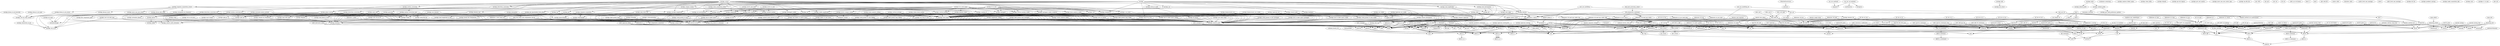 /* Created by mdot for Matlab */
digraph m2html {
  mredge_break_into_frequencies -> mredge_filename;
  mredge_break_into_frequencies -> load_untouch_nii_eb;
  mredge_clean_acquisition_folder -> mredge_set_environment;
  mredge_combine_ft -> mredge_analysis_path;
  mredge_create_analysis_folder -> mredge_analysis_path;
  mredge_dicom_to_nifti -> mredge_fd_import;
  mredge_fd_import -> mredge_analysis_path;
  mredge_fd_import -> load_untouch_nii_eb;
  mredge_get_placeholder_from_phase -> mredge_split_4d;
  mredge_get_placeholder_from_phase -> load_untouch_nii_eb;
  mredge_load_FT_as_5d -> mredge_analysis_path;
  mredge_load_FT_as_5d -> load_untouch_nii_eb;
  mredge_load_amplitudes -> mredge_analysis_path;
  mredge_load_amplitudes -> mredge_dir;
  mredge_load_elastograms -> mredge_analysis_path;
  mredge_load_elastograms -> mredge_dir;
  mredge_load_magnitude_as_6d -> mredge_filename;
  mredge_load_magnitude_as_6d -> load_untouch_nii_eb;
  mredge_load_phase_as_6d -> mredge_filename;
  mredge_load_phase_as_6d -> load_untouch_nii_eb;
  mredge_organize_acquisition -> mredge_break_into_frequencies;
  mredge_organize_acquisition -> mredge_create_analysis_folder;
  mredge_organize_acquisition -> mredge_rename_by_frequency;
  mredge_organize_acquisition -> mredge_mag2double;
  mredge_organize_acquisition -> mredge_phase2double;
  mredge_organize_acquisition_octave -> mredge_analysis_path;
  mredge_organize_acquisition_octave -> mredge_move_non_mre_series;
  mredge_organize_acquisition_octave -> mredge_rename_by_frequency;
  mredge_organize_acquisition_octave -> mredge_reorganize_by_frequency;
  mredge_organize_acquisition_octave -> mredge_average_magnitude;
  mredge_organize_acquisition_octave -> mredge_dicom_data_table;
  mredge_organize_acquisition_octave -> mredge_dicom_to_nii;
  mredge_organize_acquisition_octave -> mredge_dicom_to_nii_octave;
  mredge_rename_by_frequency -> mredge_filename;
  mredge_rename_by_frequency -> load_untouch_nii_eb;
  mredge_reorganize_by_frequency -> mredge_filename;
  mredge_rezip -> mredge_filename;
  mredge_save_4d_with_spm -> mredge_filename;
  mredge_save_4d_with_spm -> mredge_3d_to_4d;
  mredge_save_5d_as_FT -> mredge_filename;
  mredge_save_5d_as_FT -> load_untouch_nii_eb;
  mredge_sort_by_time_series -> mredge_timeseries_to_4d;
  mredge_sort_time_steps -> mredge_analysis_path;
  mredge_sort_time_steps -> load_untouch_nii_eb;
  mredge_sort_time_steps -> resh;
  mredge_split_4d -> mredge_remove_nifti_extension;
  mredge_split_4d -> load_untouch_nii_eb;
  mredge_split_ft -> mredge_analysis_path;
  mredge_split_ft -> mredge_mkdir;
  mredge_timeseries_to_4d -> mredge_3d_to_4d;
  align_phase -> resh;
  butter_2d -> resh;
  dct_unwrap -> dctn_octave;
  dct_unwrap -> idctn_octave;
  dct_unwrap -> resh;
  dctn -> resh;
  dctn_octave -> dct_octave;
  dctn_octave -> resh;
  dejitter_phase_2 -> iscomplex;
  dejitter_phase_mask -> iscomplex;
  idctn -> resh;
  idctn_octave -> idct_octave;
  idctn_octave -> resh;
  ifMatlabElseOctave -> isOctave;
  loop_over_freqs_and_components_4d_nii -> mredge_analysis_path;
  loop_over_freqs_and_components_4d_nii -> mredge_filename;
  loop_over_freqs_and_components_4d_nii -> get_components_numerical;
  loop_over_freqs_and_components_4d_nii -> load_untouch_nii_eb;
  mad_est_3d -> cell2cat;
  mad_est_3d -> daubf;
  mad_est_3d -> simplecrop;
  mad_est_3d -> udwt3D;
  mad_est_3d -> daubf;
  mad_est_3d -> udwt3D;
  donoho_method_snr -> mad_eb;
  donoho_method_snr -> dwt2D;
  donoho_method_snr -> farras;
  donoho_method_snr_multichannel -> donoho_method_snr;
  mre_snr -> donoho_method_snr;
  mre_snr -> donoho_method_snr_multichannel;
  mre_snr -> oss_image;
  mre_snr_2d -> donoho_method_snr;
  mre_snr_2d -> donoho_method_snr_multichannel;
  mre_snr_2d -> oss_image_2d;
  mre_snr_multifreq -> mre_snr;
  mre_snr_multifreq -> resh;
  mre_snr_multifreq_2d -> mre_snr_2d;
  mre_snr_multifreq_2d -> resh;
  oss_snr_cal_method1 -> nampCal;
  oss_snr_cal_method1 -> ossNoiseCal;
  oss_snr_cal_method1 -> ossSigCal;
  oss_snr_method2 -> nampCal;
  udwt3D -> afb3D_u;
  udwt3D -> afb3D_u;
  DT_2D -> FSfarras;
  DT_2D -> cplxdual2D;
  DT_2D -> dualfilt1;
  DT_2D -> icplxdual2D;
  DT_2D_DESTRIPE -> FSfarras;
  DT_2D_DESTRIPE -> cplxdual2D;
  DT_2D_DESTRIPE -> dualfilt1;
  DT_2D_DESTRIPE -> icplxdual2D;
  DT_2D_snr -> FSfarras;
  DT_2D_snr -> cplxdual2D;
  DT_2D_snr -> dualfilt1;
  DT_2D_snr -> icplxdual2D;
  DT_2D_spin -> DT_2D;
  DT_2D_u -> FSfarras;
  DT_2D_u -> dualfilt1;
  DT_2D_u -> ogs2;
  DT_2D_u -> cplxdual2D_u;
  DT_2D_u -> icplxdual2D_u;
  DT_3D_v0_51 -> DT_OGS;
  DT_3D_v0_51 -> dtdenoise_z_nocrop;
  DT_3D_v0_51b -> mad_est_3d;
  DT_3D_v0_51b -> DT_OGS;
  DT_3D_v0_51b -> dtdenoise_z_nocrop;
  DT_3D_v0_51d -> DT_OGS;
  DT_3D_v0_51d -> dtdenoise_z_nocrop;
  DT_3D_v0_51f -> DT_SOFT;
  DT_3D_v0_51f -> dtdenoise_z_nocrop;
  DT_3D_v0_51g -> mad_est_3d;
  DT_3D_v0_51g -> DT_OGS;
  DT_3D_v0_52 -> DT_OGS;
  DT_3D_v0_52 -> dtdenoise_z_nocrop;
  DT_3D_v5_0 -> DT_OGS;
  DT_3D_v5_0 -> dtdenoise_z_nocrop;
  DT_HARD -> FSfarras;
  DT_HARD -> cplxdual3D;
  DT_HARD -> dualfilt1;
  DT_HARD -> icplxdual3D;
  DT_NNG -> FSfarras;
  DT_NNG -> cplxdual3D;
  DT_NNG -> dualfilt1;
  DT_NNG -> icplxdual3D;
  DT_OGS -> FSfarras;
  DT_OGS -> cplxdual3D;
  DT_OGS -> dualfilt1;
  DT_OGS -> icplxdual3D;
  DT_OGS -> ogs3;
  DT_OGS_2D -> FSfarras;
  DT_OGS_2D -> cplxdual2D;
  DT_OGS_2D -> dualfilt1;
  DT_OGS_2D -> icplxdual2D;
  DT_OGS_u -> FSfarras;
  DT_OGS_u -> dualfilt1;
  DT_OGS_u -> ogs3;
  DT_OGS_u -> cplxdual3D_u;
  DT_OGS_u -> icplxdual3D_u;
  DT_OGS_u_diff -> FSfarras;
  DT_OGS_u_diff -> dualfilt1;
  DT_OGS_u_diff -> ogs3;
  DT_OGS_u_diff -> cplxdual3D_u;
  DT_OGS_u_diff -> icplxdual3D_u;
  DT_OGS_u_log -> FSfarras;
  DT_OGS_u_log -> dualfilt1;
  DT_OGS_u_log -> ogs3;
  DT_OGS_u_log -> cplxdual3D_u;
  DT_OGS_u_log -> icplxdual3D_u;
  DT_SOFT -> FSfarras;
  DT_SOFT -> cplxdual3D;
  DT_SOFT -> dualfilt1;
  DT_SOFT -> icplxdual3D;
  DT_SOFT_2D -> FSfarras;
  DT_SOFT_2D -> cplxdual2D;
  DT_SOFT_2D -> dualfilt1;
  DT_SOFT_2D -> icplxdual2D;
  DT_SOFT_2D_ampguided -> FSfarras;
  DT_SOFT_2D_ampguided -> cplxdual2D;
  DT_SOFT_2D_ampguided -> dualfilt1;
  DT_SOFT_2D_ampguided -> icplxdual2D;
  DT_SOFT_2D_killring -> FSfarras;
  DT_SOFT_2D_killring -> cplxdual2D;
  DT_SOFT_2D_killring -> dualfilt1;
  DT_SOFT_2D_killring -> icplxdual2D;
  DT_diff -> FSfarras;
  DT_diff -> cplxdual2D;
  DT_diff -> dualfilt1;
  DT_diff -> icplxdual2D;
  cdtw_2d_stationary -> afb2D_stationary;
  cdtw_2d_stationary -> pm;
  cdtw_consensus_coefficients -> FSfarras;
  cdtw_consensus_coefficients -> cplxdual3D;
  cdtw_consensus_coefficients -> dualfilt1;
  cdtw_consensus_coefficients -> icplxdual3D;
  cdtw_curl_2 -> cdwt_diff_3D;
  cdtw_curl_spin -> cdwt_diff_3D;
  cdtw_spectra -> FSfarras;
  cdtw_spectra -> cplxdual2D;
  cdtw_spectra -> dualfilt1;
  cdtw_spectra_stationary -> cdtw_2d_stationary;
  cdtw_spectra_stationary -> FSfarras;
  cdtw_spectra_stationary -> dualfilt1;
  cdtw_spectra_stationary_real -> cdtw_2d_stationary;
  cdtw_spectra_stationary_real -> FSfarras;
  cdtw_spectra_stationary_real -> dualfilt1;
  cdwt_curl -> cdwt_diff_3D;
  cdwt_diff -> FSfarras;
  cdwt_diff -> cplxdual2D;
  cdwt_diff -> dualfilt1;
  cdwt_diff -> icplxdual2D;
  cdwt_diff_2D -> simplecrop;
  cdwt_diff_2D -> FSfarras;
  cdwt_diff_2D -> cplxdual2D;
  cdwt_diff_2D -> dualfilt1;
  cdwt_diff_2D -> icplxdual2D;
  cdwt_diff_2D_stationary -> simplecrop;
  cdwt_diff_2D_stationary -> FSfarras;
  cdwt_diff_2D_stationary -> dualfilt1;
  cdwt_diff_2D_stationary -> icplxdual2D;
  cdwt_diff_3D -> simplecrop;
  cdwt_diff_3D -> subband_thresh_cdtw_3D;
  cdwt_diff_3D -> FSfarras;
  cdwt_diff_3D -> cplxdual3D;
  cdwt_diff_3D -> dualfilt1;
  cdwt_diff_3D -> icplxdual3D;
  cdwt_diff_ogs_2D -> simplecrop;
  cdwt_diff_ogs_2D -> subband_OGS_2D;
  cdwt_diff_ogs_2D -> FSfarras;
  cdwt_diff_ogs_2D -> cplxdual2D;
  cdwt_diff_ogs_2D -> dualfilt1;
  cdwt_diff_ogs_2D -> icplxdual2D;
  cdwt_laplacian -> simplecrop;
  cdwt_laplacian -> FSfarras;
  cdwt_laplacian -> cplxdual3D;
  cdwt_laplacian -> dualfilt1;
  cdwt_laplacian -> icplxdual3D;
  denoise_and_separate -> denoise_separate_volume;
  denoise_separate_volume -> ogs3;
  denoise_separate_volume -> icplxdual3D_u;
  denoise_single_brain -> DT_OGS;
  dt_den_1d -> FSfarras;
  dt_den_1d -> dualfilt1;
  dt_den_1d -> dualtree;
  dt_den_1d -> idualtree;
  dt_den_1d_stacktest -> FSfarras;
  dt_den_1d_stacktest -> dualfilt1;
  dt_den_1d_stacktest -> dualtree;
  dt_den_1d_stacktest -> idualtree;
  dt_direc_decomp -> pm;
  dt_direc_decomp -> sfb2D;
  dt_time_test -> FSfarras;
  dt_time_test -> dualfilt1;
  dt_time_test -> dualtree;
  dt_time_test -> idualtree;
  dtdenoise_3d_mad -> mad_est_3d;
  dtdenoise_3d_mad -> DT_OGS;
  dtdenoise_3d_mad -> dtdenoise_z_auto_noise_est_nocrop;
  dtdenoise_3d_mad_ogs_undec -> simplecrop;
  dtdenoise_3d_mad_ogs_undec -> DT_OGS_u;
  dtdenoise_3d_mad_ogs_undec -> DT_OGS_u;
  dtdenoise_3d_mad_ogs_undec_diff -> mad_est_3d;
  dtdenoise_3d_mad_ogs_undec_diff -> simplecrop;
  dtdenoise_3d_mad_ogs_undec_diff -> DT_OGS_u;
  dtdenoise_3d_mad_ogs_undec_diff -> DT_OGS_u;
  dtdenoise_3d_mad_ogs_undec_log -> simplecrop;
  dtdenoise_3d_mad_ogs_undec_log -> DT_OGS_u_log;
  dtdenoise_3d_pca -> simplecrop;
  dtdenoise_3d_pca -> DT_OGS;
  dtdenoise_3d_pca -> FSfarras;
  dtdenoise_3d_pca -> dualfilt1;
  dtdenoise_xy -> DT_2D;
  dtdenoise_xy_elasto -> DT_2D;
  dtdenoise_xy_lam -> DT_2D;
  dtdenoise_xy_mag -> DT_2D;
  dtdenoise_xy_pca -> DT_2D;
  dtdenoise_xy_pca_mad -> mad_est_3d;
  dtdenoise_xy_pca_mad -> DT_2D;
  dtdenoise_xy_pca_mad_amp -> mad_est_3d;
  dtdenoise_xy_pca_mad_amp -> DT_SOFT_2D_ampguided;
  dtdenoise_xy_pca_mad_u -> mad_est_3d;
  dtdenoise_xy_pca_mad_u -> DT_2D_u;
  dtdenoise_z -> daubf;
  dtdenoise_z -> daubf;
  dtdenoise_z -> iudwt;
  dtdenoise_z -> udwt;
  dtdenoise_z_auto_noise_est -> dtdenoise_z;
  dtdenoise_z_auto_noise_est_nocrop -> FSfarras;
  dtdenoise_z_auto_noise_est_nocrop -> dualfilt1;
  dtdenoise_z_auto_noise_est_nocrop -> dualtree;
  dtdenoise_z_auto_noise_est_nocrop -> idualtree;
  dtdenoise_z_mad_u -> dtdenoise_z_u;
  dtdenoise_z_mad_u -> dtdenoise_z_u;
  dtdenoise_z_nocrop -> FSfarras;
  dtdenoise_z_nocrop -> dualfilt1;
  dtdenoise_z_nocrop -> dualtree;
  dtdenoise_z_nocrop -> idualtree;
  dtdenoise_z_polar -> dtdenoise_z;
  dtdenoise_z_u -> daubf;
  dtdenoise_z_u -> daubf;
  dtdenoise_z_u -> iudwt;
  dtdenoise_z_u -> udwt;
  dualtree_1d_ogs -> afb;
  icdtw_2d_stationary -> pm;
  icdtw_2d_stationary -> sfb2D_stationary;
  reverse_hard_thresh -> cell2cat;
  reverse_hard_thresh -> daubf;
  reverse_hard_thresh -> simplecrop;
  reverse_hard_thresh -> udwt3D;
  reverse_hard_thresh -> daubf;
  reverse_hard_thresh -> iudwt3D;
  reverse_hard_thresh -> udwt3D;
  subband_OGS_2D -> ogs2;
  subband_thresh_2D -> ogs2;
  subband_thresh_cdtw_3D -> ogs3;
  zden_3D_DWT -> cell2cat;
  zden_3D_DWT -> daubf;
  zden_3D_DWT -> simplecrop;
  zden_3D_DWT -> udwt3D;
  zden_3D_DWT -> daubf;
  zden_3D_DWT -> iudwt3D;
  zden_3D_DWT -> udwt3D;
  afb -> cshift;
  afb2D -> afb2D_A;
  afb2D_A -> cshift2D;
  afb2D_stationary -> afb2D_A_stationary;
  afb2D_u -> afb2D_A_u;
  afb2D_u -> afb2D_A_u;
  afb3D -> cshift3D;
  afb_2tap -> cshift;
  afb_stationary -> cshift;
  cden2 -> denC2D;
  collect_dt_filters -> FSfarras;
  collect_dt_filters -> cplxdual2D;
  collect_dt_filters -> dualfilt1;
  collect_dt_filters -> icplxdual2D;
  cplxdual2D -> afb2D;
  cplxdual2D -> pm;
  cplxdual2DOpenAll -> afb2D;
  cplxdual2DOpenAll -> pm;
  cplxdual2D_plots -> FSfarras;
  cplxdual2D_plots -> cplxdual2D;
  cplxdual2D_plots -> cplxdual2D_plots;
  cplxdual2D_plots -> dualfilt1;
  cplxdual2D_plots -> icplxdual2D;
  cplxdual2Ddummy -> afb2D;
  cplxdual2Dinterp -> FSfarras;
  cplxdual2Dinterp -> afb2D;
  cplxdual2Dinterp -> dualfilt1;
  cplxdual3D -> afb3D;
  cplxdual3D -> pm4;
  cplxdual3D_interp -> FSfarras;
  cplxdual3D_interp -> afb3D;
  cplxdual3D_interp -> dualfilt1;
  cplxdual3D_interp -> pm4;
  cplxdual3D_plots -> FSfarras;
  cplxdual3D_plots -> cplxdual3D;
  cplxdual3D_plots -> dualfilt1;
  cplxdual3D_plots -> icplxdual3D;
  den2 -> denS2D;
  den3 -> cden2;
  den3 -> den2;
  den3 -> denC2D;
  den3 -> denS2D;
  den3 -> rden2;
  denC2D -> FSfarras;
  denC2D -> cplxdual2D;
  denC2D -> dualfilt1;
  denC2D -> icplxdual2D;
  denC2D -> soft;
  denC2D -> soft;
  denR2D -> FSfarras;
  denR2D -> dualfilt1;
  denR2D -> dualtree2D;
  denR2D -> idualtree2D;
  denR2D -> soft;
  denR2D -> soft;
  denS2D -> dwt2D;
  denS2D -> farras;
  denS2D -> idwt2D;
  denS2D -> soft;
  denS2D -> soft;
  denoising_dtdwt -> AntonB;
  denoising_dtdwt -> bishrink;
  denoising_dtdwt -> cplxdual2D;
  denoising_dtdwt -> dualfilt1;
  denoising_dtdwt -> expand;
  denoising_dtdwt -> icplxdual2D;
  denoising_dtdwt -> symextend;
  denoising_dtdwt -> unnormcoef;
  denoising_dwt -> bishrink;
  denoising_dwt -> dwt2D;
  denoising_dwt -> expand;
  denoising_dwt -> farras;
  denoising_dwt -> idwt2D;
  denoising_dwt -> symextend;
  dualtree -> afb;
  dualtree2D -> afb2D;
  dualtree2D_plots -> FSfarras;
  dualtree2D_plots -> dualfilt1;
  dualtree2D_plots -> dualtree2D;
  dualtree2D_plots -> idualtree2D;
  dualtree3D -> afb3D;
  dualtree3D -> pm4;
  dualtree3D_plots -> FSfarras;
  dualtree3D_plots -> dualfilt1;
  dualtree3D_plots -> dualtree3D;
  dualtree3D_plots -> dualtree3D_plots;
  dualtree3D_plots -> idualtree3D;
  dualtree_eg1 -> FSfarras;
  dualtree_eg1 -> dualfilt1;
  dualtree_eg1 -> dualtree;
  dualtree_eg1 -> idualtree;
  dualtree_eg1_makeFigure -> dualtree_eg1;
  dwt -> afb;
  dwt2D -> afb2D;
  dwt2D_plots -> dwt2D;
  dwt2D_plots -> farras;
  dwt2D_plots -> idwt2D;
  dwt3D -> afb3D;
  dwt3D_plots -> dwt3D;
  dwt3D_plots -> dwt3D_plots;
  dwt3D_plots -> farras;
  dwt3D_plots -> idwt3D;
  dwt_2tap -> afb_2tap;
  icplxdual2D -> pm;
  icplxdual2D -> sfb2D;
  icplxdual2D_diff -> pm;
  icplxdual2D_diff -> sfb2D_diff;
  icplxdual3D -> pm4inv;
  icplxdual3D -> sfb3D;
  idualtree -> sfb;
  idualtree2D -> sfb2D;
  idualtree3D -> pm4inv;
  idualtree3D -> sfb3D;
  idwt -> sfb;
  idwt2D -> sfb2D;
  idwt3D -> sfb3D;
  main_dtdwt -> denoising_dtdwt;
  main_dwt -> denoising_dwt;
  normaliz_coefcalc_dual_tree -> AntonB;
  normaliz_coefcalc_dual_tree -> cplxdual2D;
  normaliz_coefcalc_dual_tree -> dualfilt1;
  normaliz_coefcalc_dual_tree -> icplxdual2D;
  plotwav1D -> dwt;
  plotwav1D -> farras;
  plotwav1D -> idwt;
  rden2 -> denR2D;
  sfb -> cshift;
  sfb2D -> sfb2D_A;
  sfb2D_A -> cshift2D;
  sfb2D_diff -> sfb2D_A;
  sfb2D_stationary -> sfb2D_A_stationary;
  sfb3D -> cshift3D;
  wavelet_dering -> dwt2D;
  wavelet_dering -> farras;
  wavelet_dering -> idwt2D;
  wavelet_dering_cdwt -> FSfarras;
  wavelet_dering_cdwt -> cplxdual2D;
  wavelet_dering_cdwt -> dualfilt1;
  wavelet_dering_cdwt -> icplxdual2D;
  wavelet_dering_real -> dwt2D;
  wavelet_dering_real -> idwt2D;
  Example1 -> soft;
  Example1 -> get_snr;
  Example1 -> ogs1;
  Example1 -> soft;
  Example2 -> soft;
  Example2 -> displaySTFT;
  Example2 -> find_lam;
  Example2 -> get_snr;
  Example2 -> istft;
  Example2 -> ogs2;
  Example2 -> soft;
  Example2 -> stft;
  Example3 -> ogs3;
  GenLamTable -> ogs2;
  den3D_OGS_demo -> soft;
  den3D_OGS_demo -> denC3D_EB_OGS;
  den3D_OGS_demo -> ogs3;
  den3D_OGS_demo -> soft;
  denC3D_EB_OGS -> FSfarras;
  denC3D_EB_OGS -> cplxdual3D;
  denC3D_EB_OGS -> dualfilt1;
  denC3D_EB_OGS -> icplxdual3D;
  denC3D_EB_OGS -> ogs3;
  denC3D_EB_OGS_java -> FSfarras;
  denC3D_EB_OGS_java -> cplxdual3D;
  denC3D_EB_OGS_java -> dualfilt1;
  denC3D_EB_OGS_java -> icplxdual3D;
  denC3D_EB_OGS_java -> ogs3_java;
  denC3D_EB_nng -> FSfarras;
  denC3D_EB_nng -> cplxdual3D;
  denC3D_EB_nng -> dualfilt1;
  denC3D_EB_nng -> icplxdual3D;
  denC3D_EB_nng -> nng;
  denC3D_EB_soft -> FSfarras;
  denC3D_EB_soft -> cplxdual3D;
  denC3D_EB_soft -> dualfilt1;
  denC3D_EB_soft -> icplxdual3D;
  denC3D_EB_soft -> soft;
  denC3D_EB_soft -> soft;
  DT_ASG_u -> FSfarras;
  DT_ASG_u -> dualfilt1;
  DT_ASG_u -> nng;
  DT_ASG_u -> cplxdual3D_u;
  DT_ASG_u -> icplxdual3D_u;
  DT_OGS_u -> FSfarras;
  DT_OGS_u -> dualfilt1;
  DT_OGS_u -> ogs3;
  DT_OGS_u -> cplxdual3D_u;
  DT_OGS_u -> icplxdual3D_u;
  afb2D_u -> afb2D_A_u;
  afb2D_u -> afb2D_A_u;
  cplxdual2D_u -> afb2D_u;
  cplxdual2D_u -> pm;
  cplxdual2D_u -> afb2D_u;
  cplxdual3D_u -> afb3D_u;
  cplxdual3D_u -> pm4;
  cplxdual3D_u -> afb3D_u;
  dtdenoise_2d_undec -> butter_2d;
  dtdenoise_2d_undec -> FSfarras;
  dtdenoise_2d_undec -> dualfilt1;
  dtdenoise_2d_undec -> soft;
  dtdenoise_2d_undec -> soft;
  dtdenoise_2d_undec -> cplxdual2D_u;
  dtdenoise_2d_undec -> icplxdual2D_u;
  dtdenoise_2d_undec_guides -> butter_2d;
  dtdenoise_2d_undec_guides -> bayesshrink_eb;
  dtdenoise_2d_undec_guides -> FSfarras;
  dtdenoise_2d_undec_guides -> dualfilt1;
  dtdenoise_2d_undec_guides -> nng;
  dtdenoise_2d_undec_guides -> cplxdual2D_u;
  dtdenoise_2d_undec_guides -> icplxdual2D_u;
  dtdenoise_3d_asg -> simplecrop;
  dtdenoise_3d_asg -> DT_ASG_u;
  dtdenoise_3d_mad_ogs_undec -> mad_est_3d;
  dtdenoise_3d_mad_ogs_undec -> simplecrop;
  dtdenoise_3d_mad_ogs_undec -> DT_OGS_u;
  dtdenoise_3d_mad_ogs_undec -> DT_OGS_u;
  dtdenoise_3d_mad_ogs_undec_diff -> mad_est_3d;
  dtdenoise_3d_mad_ogs_undec_diff -> simplecrop;
  dtdenoise_3d_mad_ogs_undec_diff -> DT_OGS_u;
  dtdenoise_3d_mad_ogs_undec_diff -> DT_OGS_u;
  dtdenoise_z_mad_u -> dtdenoise_z_u;
  dtdenoise_z_mad_u -> dtdenoise_z_u;
  dtdenoise_z_u -> daubf;
  dtdenoise_z_u -> daubf;
  dtdenoise_z_u -> iudwt;
  dtdenoise_z_u -> udwt;
  dwt3D_u -> afb3D_u;
  dwt3D_u -> afb3D_u;
  full_wave_inversion_cohort -> sfwi_preprocess_stationary;
  icplxdual2D_u -> pm;
  icplxdual2D_u -> sfb2D_u;
  icplxdual3D_u -> pm4inv;
  icplxdual3D_u -> sfb3D_u;
  idwt3D_u -> sfb3D_u;
  iudwt2D -> sfb2D_u;
  iudwt3D -> sfb3D_u;
  sfb2D_u -> sfb2D_A_u;
  sfwi_preprocess_stationary -> dct_unwrap;
  sfwi_preprocess_stationary -> dtdenoise_3d_mad_ogs_undec;
  sfwi_preprocess_stationary -> dtdenoise_xy_pca_mad_u;
  sfwi_preprocess_stationary -> dtdenoise_z_mad_u;
  sfwi_preprocess_stationary -> dtdenoise_3d_mad_ogs_undec;
  sfwi_preprocess_stationary -> dtdenoise_z_mad_u;
  testing -> daubf;
  testing -> udwt3D;
  testing -> FSfarras;
  testing -> dualfilt1;
  testing -> cplxdual2D_u;
  testing -> cplxdual3D_u;
  testing -> daubf;
  testing -> icplxdual2D_u;
  testing -> icplxdual3D_u;
  testing -> iudwt2D;
  testing -> iudwt3D;
  testing -> udwt2D;
  testing -> udwt3D;
  udwt2D -> afb2D_u;
  udwt2D -> afb2D_u;
  udwt3D -> afb3D_u;
  udwt3D -> afb3D_u;
  udwt_derivative_demo -> daubf;
  udwt_derivative_demo -> daubf;
  udwt_derivative_demo -> iudwt2D;
  udwt_derivative_demo -> udwt2D;
  udwt_example -> daubf;
  udwt_example -> daubf;
  udwt_example -> iudwt;
  udwt_example -> udwt;
  udwt_example_2 -> daubf;
  udwt_example_2 -> daubf;
  udwt_example_2 -> iudwt;
  udwt_example_2 -> udwt;
  udwt_laplacian_demo -> daubf;
  udwt_laplacian_demo -> daubf;
  udwt_laplacian_demo -> iudwt2D;
  udwt_laplacian_demo -> udwt2D;
  wavelet_gradients_stationary -> simplecrop;
  wavelet_gradients_stationary -> farras;
  wavelet_gradients_stationary -> dwt3D_u;
  wavelet_gradients_stationary -> idwt3D_u;
  zden_3D_DWT -> butter_2d;
  zden_3D_DWT -> cell2cat;
  zden_3D_DWT -> daubf;
  zden_3D_DWT -> resh;
  zden_3D_DWT -> simplecrop;
  zden_3D_DWT -> udwt3D;
  zden_3D_DWT -> daubf;
  zden_3D_DWT -> iudwt3D;
  zden_3D_DWT -> udwt3D;
  mredge -> mredge_analysis_path;
  mredge -> mredge_clean_acquisition_folder;
  mredge -> mredge_dicom_to_nifti;
  mredge -> mredge_load_FT_as_5d;
  mredge -> mredge_load_amplitudes;
  mredge -> mredge_load_elastograms;
  mredge -> mredge_organize_acquisition;
  mredge -> mredge_average_magnitude;
  mredge -> mredge_bandpass;
  mredge -> mredge_compat_cisnmo;
  mredge -> mredge_denoise;
  mredge -> mredge_denoise_raw;
  mredge -> mredge_distortion_correction;
  mredge -> mredge_invert_and_stats;
  mredge -> mredge_motion_correction;
  mredge -> mredge_phase_unwrap;
  mredge -> mredge_remove_divergence;
  mredge -> mredge_remove_ipds;
  mredge -> mredge_set_environment;
  mredge -> mredge_slice_align;
  mredge -> mredge_temporal_ft;
  mredge -> mredge_load_amplitudes;
  mredge -> mredge_snr;
  mredge_3d_to_4d_moco -> mredge_filename;
  mredge_aniso_diff -> mredge_split_4d;
  mredge_aniso_diff -> load_untouch_nii_eb;
  mredge_aniso_diff -> mredge_pm2ri;
  mredge_aniso_diff -> mredge_ri2pm;
  mredge_average_magnitude -> mredge_analysis_path;
  mredge_average_magnitude -> load_untouch_nii_eb;
  mredge_bandpass -> mredge_analysis_path;
  mredge_bandpass -> butter_2d;
  mredge_bandpass -> load_untouch_nii_eb;
  mredge_bandpass -> mredge_load_mask;
  mredge_compat_cisnmo -> evalmmre_cisnmo;
  mredge_compat_cisnmo -> mredge_get_placeholder_from_phase;
  mredge_compat_cisnmo -> mredge_load_phase_as_6d;
  mredge_compat_cisnmo -> mredge_save_as_param;
  mredge_curl -> mredge_analysis_path;
  mredge_curl -> mredge_filename;
  mredge_curl -> mredge_hhd_lsqr;
  mredge_denoise -> mredge_analysis_path;
  mredge_denoise -> load_untouch_nii_eb;
  mredge_denoise -> dtdenoise_3d_mad_ogs_undec_log;
  mredge_denoise -> dtdenoise_xy_pca_mad_u;
  mredge_denoise -> dtdenoise_z_mad_u;
  mredge_denoise -> dtdenoise_2d_undec;
  mredge_denoise -> dtdenoise_z_mad_u;
  mredge_denoise -> mredge_load_mask;
  mredge_denoise_3d -> mad_est_3d;
  mredge_denoise_3d -> DT_SOFT;
  mredge_denoise_3d -> dtdenoise_z_auto_noise_est_nocrop;
  mredge_denoise_nopar -> mredge_analysis_path;
  mredge_denoise_nopar -> mredge_filename;
  mredge_denoise_nopar -> load_untouch_nii_eb;
  mredge_denoise_nopar -> dtdenoise_xy_pca_mad;
  mredge_denoise_nopar -> dtdenoise_xy_pca_mad_amp;
  mredge_denoise_nopar -> dtdenoise_z_auto_noise_est;
  mredge_denoise_nopar -> mredge_convert_norm_thresh_to_wpm;
  mredge_denoise_nopar -> mredge_denoise_3d;
  mredge_denoise_raw -> load_untouch_nii_eb;
  mredge_denoise_raw -> mredge_pm2ri;
  mredge_denoise_raw -> mredge_ri2pm;
  mredge_dicom_to_nii -> mredge_sort_by_time_series;
  mredge_dicom_to_nii_dcm2niix -> mredge_sort_by_time_series;
  mredge_dicom_to_nii_octave -> mredge_sort_by_time_series;
  mredge_dicom_to_nii_spm -> mredge_sort_by_time_series;
  mredge_distortion_correction -> mredge_combine_ft;
  mredge_distortion_correction -> mredge_split_ft;
  mredge_distortion_correction -> mredge_distortion_correction_ft;
  mredge_distortion_correction -> mredge_distortion_correction_raw;
  mredge_distortion_correction_ft -> mredge_analysis_path;
  mredge_distortion_correction_ft -> mredge_filename;
  mredge_distortion_correction_ft -> mredge_unzip_if_zip;
  mredge_distortion_correction_ft -> mredge_3d_to_4d;
  mredge_distortion_correction_ft -> mredge_filepath;
  mredge_distortion_correction_raw -> mredge_remove_nifti_extension;
  mredge_distortion_correction_raw -> mredge_unzip_if_zip;
  mredge_distortion_correction_raw -> mredge_3d_to_4d;
  mredge_distortion_correction_raw -> mredge_pm2ri;
  mredge_distortion_correction_raw -> mredge_ri2pm;
  mredge_est_mad -> normalizeImage;
  mredge_filepath -> mredge_filename;
  mredge_ft2double -> mredge_analysis_path;
  mredge_ft2double -> mredge_filename;
  mredge_ft2double -> load_untouch_nii_eb;
  mredge_ft_to_end -> mredge_curl;
  mredge_ft_to_end -> mredge_denoise;
  mredge_ft_to_end -> mredge_invert;
  mredge_ft_to_end -> mredge_invert_compat_cisnmo;
  mredge_ft_to_end -> mredge_temporal_ft;
  mredge_ft_to_end -> mredge_brain_analysis;
  mredge_ft_to_end -> mredge_brain_analysis_stable;
  mredge_ft_to_end -> mredge_amplitudes;
  mredge_ft_to_end -> mredge_cortical_median;
  mredge_ft_to_end -> mredge_cortical_median_stable;
  mredge_ft_to_end -> mredge_rer;
  mredge_ft_to_end -> mredge_springpot;
  mredge_ft_to_end -> mredge_springpot_stable_weighted;
  mredge_ft_to_end -> mredge_stable_amplitudes;
  mredge_ft_to_end -> mredge_z_xy_noise;
  mredge_ft_to_end_nopar -> mredge_curl;
  mredge_ft_to_end_nopar -> mredge_denoise_nopar;
  mredge_ft_to_end_nopar -> mredge_invert;
  mredge_ft_to_end_nopar -> mredge_invert_compat_cisnmo;
  mredge_ft_to_end_nopar -> mredge_temporal_ft;
  mredge_ft_to_end_nopar -> mredge_brain_analysis;
  mredge_ft_to_end_nopar -> mredge_brain_analysis_stable;
  mredge_ft_to_end_nopar -> mredge_amplitudes;
  mredge_ft_to_end_nopar -> mredge_cortical_median;
  mredge_ft_to_end_nopar -> mredge_cortical_median_stable;
  mredge_ft_to_end_nopar -> mredge_rer;
  mredge_ft_to_end_nopar -> mredge_springpot;
  mredge_ft_to_end_nopar -> mredge_springpot_stable_weighted;
  mredge_ft_to_end_nopar -> mredge_stable_amplitudes;
  mredge_ft_to_end_nopar -> mredge_z_xy_noise;
  mredge_gaussian -> mredge_split_4d;
  mredge_gaussian -> load_untouch_nii_eb;
  mredge_gaussian -> mredge_pm2ri;
  mredge_gaussian -> mredge_ri2pm;
  mredge_info -> mredge_dir_struct;
  mredge_interpolate -> loop_over_freqs_and_components_4d_nii;
  mredge_invert -> mredge_freq_indices_to_filename;
  mredge_invert -> load_untouch_nii_eb;
  mredge_invert -> mredge_filepath;
  mredge_invert_and_stats -> mredge_invert;
  mredge_invert_and_stats -> mredge_brain_analysis;
  mredge_invert_and_stats -> mredge_amplitudes;
  mredge_invert_and_stats -> mredge_masked_median;
  mredge_invert_compat_cisnmo -> evalmmre_cisnmo;
  mredge_invert_compat_cisnmo -> mredge_load_phase_as_6d;
  mredge_invert_compat_cisnmo -> mredge_save_as_param;
  mredge_invert_to_end -> mredge_analysis_path;
  mredge_invert_to_end -> mredge_invert;
  mredge_invert_to_end -> mredge_brain_analysis;
  mredge_invert_to_end -> mredge_amplitudes;
  mredge_invert_to_end -> mredge_masked_median;
  mredge_laplacian_unwrap -> dctn;
  mredge_laplacian_unwrap -> idctn;
  mredge_laplacian_unwrap_fft -> dctn;
  mredge_laplacian_unwrap_fft -> idctn;
  mredge_load_mask -> mredge_analysis_path;
  mredge_load_mask -> load_untouch_nii_eb;
  mredge_mag2double -> load_untouch_nii_eb;
  mredge_motion_correction -> mredge_motion_correction_fsl;
  mredge_motion_correction -> mredge_motion_correction_spm;
  mredge_motion_correction_fsl -> mredge_remove_nifti_extension;
  mredge_motion_correction_fsl -> mredge_split_4d;
  mredge_motion_correction_fsl -> mredge_pm2ri;
  mredge_motion_correction_fsl -> mredge_ri2pm;
  mredge_motion_correction_spm -> mredge_analysis_path;
  mredge_motion_correction_spm -> mredge_filename;
  mredge_motion_correction_spm -> mredge_load_with_spm;
  mredge_motion_correction_spm -> mredge_split_4d;
  mredge_motion_correction_spm -> mredge_unzip_file_list;
  mredge_motion_correction_spm -> load_untouch_nii_eb;
  mredge_motion_correction_spm -> mredge_3d_to_4d;
  mredge_motion_correction_spm -> mredge_pm2ri;
  mredge_motion_correction_spm -> mredge_ri2pm;
  mredge_normalize_phase -> load_untouch_nii_eb;
  mredge_normalize_phase -> normalizeImage;
  mredge_normalize_phase_prelude -> mredge_filename;
  mredge_normalize_phase_prelude -> load_untouch_nii_eb;
  mredge_normalize_phase_prelude -> normalizeImage;
  mredge_normalize_phase_prelude -> mredge_phase2double;
  mredge_octave -> mredge_clean_acquisition_folder;
  mredge_octave -> mredge_organize_acquisition_octave;
  mredge_octave -> mredge_aniso_diff;
  mredge_octave -> mredge_average_magnitude;
  mredge_octave -> mredge_curl;
  mredge_octave -> mredge_denoise;
  mredge_octave -> mredge_distortion_correction;
  mredge_octave -> mredge_gaussian;
  mredge_octave -> mredge_invert;
  mredge_octave -> mredge_mag2double;
  mredge_octave -> mredge_motion_correction;
  mredge_octave -> mredge_phase_unwrap;
  mredge_octave -> mredge_temporal_ft;
  mredge_octave -> mredge_brain_analysis;
  mredge_octave -> mredge_amp_wave_snr;
  mredge_octave -> mredge_amplitudes;
  mredge_octave -> mredge_cortical_median;
  mredge_octave -> mredge_cortical_median_stable;
  mredge_octave -> mredge_oss;
  mredge_octave -> mredge_psf;
  mredge_octave -> mredge_rer;
  mredge_octave -> mredge_springpot;
  mredge_octave -> mredge_springpot_stable;
  mredge_octave -> mredge_springpot_stable_weighted;
  mredge_octave -> mredge_stable_amplitudes;
  mredge_octave -> mredge_z_xy_noise;
  mredge_phase2double -> load_untouch_nii_eb;
  mredge_phase_unwrap -> mredge_analysis_path;
  mredge_phase_unwrap -> mredge_split_4d;
  mredge_phase_unwrap -> mredge_unzip_if_zip;
  mredge_phase_unwrap -> mredge_zip_if_unzip;
  mredge_phase_unwrap -> load_untouch_nii_eb;
  mredge_phase_unwrap -> normalizeImage;
  mredge_phase_unwrap -> mredge_3d_to_4d;
  mredge_phase_unwrap -> mredge_load_mask;
  mredge_phase_unwrap -> mredge_normalize_phase;
  mredge_pm2ri -> mredge_mkdir;
  mredge_pm2ri -> load_untouch_nii_eb;
  mredge_raw_denoise -> load_untouch_nii_eb;
  mredge_raw_denoise -> mredge_pm2ri;
  mredge_raw_denoise -> mredge_ri2pm;
  mredge_remove_divergence -> mredge_analysis_path;
  mredge_remove_divergence -> mredge_filename;
  mredge_remove_divergence -> butter_2d;
  mredge_remove_divergence -> load_untouch_nii_eb;
  mredge_remove_divergence -> mredge_hhd_lsqr;
  mredge_remove_ipds -> mredge_analysis_path;
  mredge_remove_ipds -> load_untouch_nii_eb;
  mredge_remove_ipds -> zden_3D_DWT;
  mredge_remove_ipds -> zden_3D_DWT;
  mredge_remove_ipds -> mredge_load_mask;
  mredge_ri2pm -> load_untouch_nii_eb;
  mredge_save_as_param -> mredge_analysis_path;
  mredge_slice_align -> mredge_analysis_path;
  mredge_slice_align -> dejitter_phase_2;
  mredge_slice_align -> load_untouch_nii_eb;
  mredge_temporal_ft -> mredge_analysis_path;
  mredge_temporal_ft -> load_untouch_nii_eb;
  mredge_zden -> mredge_analysis_path;
  mredge_zden -> mredge_filename;
  mredge_zden -> dejitter_phase_mask;
  mredge_zden -> load_untouch_nii_eb;
  mredge_zden -> dtdenoise_z_mad_u;
  mredge_zden -> zden_3D_DWT;
  mredge_zden -> dtdenoise_z_mad_u;
  mredge_zden -> zden_3D_DWT;
  mredge_zden -> mredge_load_mask;
  mredge_avg_mag_to_mni -> mredge_analysis_path;
  mredge_avg_mag_to_mni -> load_untouch_nii_eb;
  mredge_brain_analysis -> mredge_avg_mag_to_mni;
  mredge_brain_analysis -> mredge_coreg_param_to_mni;
  mredge_brain_analysis -> mredge_label_param_map;
  mredge_brain_analysis -> mredge_mni_to_label_space;
  mredge_brain_analysis_sliding -> mredge_avg_mag_to_mni;
  mredge_brain_analysis_sliding -> mredge_coreg_param_to_mni_sliding;
  mredge_brain_analysis_sliding -> mredge_label_param_map_sliding;
  mredge_brain_analysis_sliding -> mredge_mni_to_label_space_sliding;
  mredge_brain_analysis_stable -> mredge_avg_mag_to_mni;
  mredge_brain_analysis_stable -> mredge_coreg_param_to_mni_stable;
  mredge_brain_analysis_stable -> mredge_label_param_map_stable;
  mredge_brain_analysis_stable -> mredge_mni_to_label_space_stable;
  mredge_coreg_param_to_mni -> mredge_analysis_path;
  mredge_coreg_param_to_mni -> mredge_freq_indices_to_filename;
  mredge_coreg_param_to_mni -> mredge_unzip_if_zip;
  mredge_coreg_param_to_mni -> load_untouch_nii_eb;
  mredge_coreg_param_to_mni_sliding -> mredge_analysis_path;
  mredge_coreg_param_to_mni_sliding -> load_untouch_nii_eb;
  mredge_coreg_param_to_mni_springpot -> mredge_analysis_path;
  mredge_coreg_param_to_mni_stable -> mredge_analysis_path;
  mredge_label_param_map -> mredge_analysis_path;
  mredge_label_param_map -> mredge_freq_indices_to_filename;
  mredge_label_param_map -> mredge_remove_nifti_extension;
  mredge_label_param_map -> mredge_unzip_if_zip;
  mredge_label_param_map -> load_untouch_nii_eb;
  mredge_label_param_map_sliding -> mredge_analysis_path;
  mredge_label_param_map_sliding -> load_untouch_nii_eb;
  mredge_label_param_map_springpot -> mredge_analysis_path;
  mredge_label_param_map_springpot -> load_untouch_nii_eb;
  mredge_label_param_map_stable -> mredge_analysis_path;
  mredge_label_param_map_stable -> load_untouch_nii_eb;
  mredge_labels_to_mni_space -> mredge_analysis_path;
  mredge_labels_to_mni_space -> mredge_unzip_if_zip;
  mredge_mni_labels_to_native_space -> mredge_analysis_path;
  mredge_mni_labels_to_native_space -> mredge_unzip_if_zip;
  mredge_mni_to_label_space -> mredge_analysis_path;
  mredge_mni_to_label_space -> mredge_freq_indices_to_filename;
  mredge_mni_to_label_space -> mredge_unzip_if_zip;
  mredge_mni_to_label_space_sliding -> mredge_analysis_path;
  mredge_mni_to_label_space_springpot -> mredge_analysis_path;
  mredge_mni_to_label_space_stable -> mredge_analysis_path;
  mredge_prefs -> mredge_default_prefs;
  mredge_prefs -> mredge_validate_prefs;
  mredge_validate_prefs -> ismember_strcheck;
  mredge_validate_prefs -> mredge_get_valid_preference_options;
  mredge_amp_wave_snr -> mredge_analysis_path;
  mredge_amp_wave_snr -> mredge_filename;
  mredge_amp_wave_snr -> mredge_unzip_if_zip;
  mredge_amp_wave_snr -> load_untouch_nii_eb;
  mredge_amp_wave_snr -> mredge_load_mask;
  mredge_amplitudes -> mredge_analysis_path;
  mredge_amplitudes -> mredge_filename;
  mredge_amplitudes -> mredge_freq_indices_to_filename;
  mredge_amplitudes -> load_untouch_nii_eb;
  mredge_amplitudes_sliding -> mredge_analysis_path;
  mredge_amplitudes_sliding -> load_untouch_nii_eb;
  mredge_cortical_average -> mredge_analysis_path;
  mredge_cortical_average -> load_untouch_nii_eb;
  mredge_cortical_average -> mredge_load_mask;
  mredge_cortical_median -> mredge_analysis_path;
  mredge_cortical_median -> load_untouch_nii_eb;
  mredge_cortical_median -> mredge_load_mask;
  mredge_cortical_median_stable -> mredge_analysis_path;
  mredge_cortical_median_stable -> load_untouch_nii_eb;
  mredge_cortical_median_stable -> mredge_load_mask;
  mredge_displacement_snr -> mredge_analysis_path;
  mredge_displacement_snr -> load_untouch_nii_eb;
  mredge_displacement_snr -> mad_est_3d;
  mredge_displacement_snr -> signal_power;
  mredge_displacement_snr -> mredge_load_mask;
  mredge_displacement_snr_stable -> mredge_analysis_path;
  mredge_displacement_snr_stable -> load_untouch_nii_eb;
  mredge_displacement_snr_stable -> mad_est_3d;
  mredge_displacement_snr_stable -> signal_power;
  mredge_displacement_snr_stable -> mredge_load_mask;
  mredge_laplacian_snr -> mredge_analysis_path;
  mredge_laplacian_snr -> mredge_freq_indices_to_filename;
  mredge_laplacian_snr -> load_untouch_nii_eb;
  mredge_laplacian_snr -> signal_power;
  mredge_laplacian_snr -> mredge_compact_laplacian;
  mredge_laplacian_snr -> mredge_load_mask;
  mredge_laplacian_snr_stable -> mredge_analysis_path;
  mredge_laplacian_snr_stable -> load_untouch_nii_eb;
  mredge_laplacian_snr_stable -> mad_est_3d;
  mredge_laplacian_snr_stable -> signal_power;
  mredge_laplacian_snr_stable -> mredge_compact_laplacian;
  mredge_laplacian_snr_stable -> mredge_load_mask;
  mredge_masked_median -> mredge_analysis_path;
  mredge_masked_median -> mredge_freq_indices_to_filename;
  mredge_masked_median -> mredge_remove_nifti_extension;
  mredge_masked_median -> load_untouch_nii_eb;
  mredge_masked_median -> simplecrop;
  mredge_masked_median -> mredge_load_mask;
  mredge_oss -> mredge_analysis_path;
  mredge_oss -> mredge_file_component_path;
  mredge_oss -> mredge_load_magnitude_as_6d;
  mredge_oss -> load_untouch_nii_eb;
  mredge_oss -> mredge_load_mask;
  mredge_psf -> mredge_analysis_path;
  mredge_psf -> mredge_filename;
  mredge_psf -> mredge_load_with_spm;
  mredge_psf -> load_untouch_nii_eb;
  mredge_psf -> mredge_load_mask;
  mredge_rer -> mredge_analysis_path;
  mredge_rer -> load_untouch_nii_eb;
  mredge_rer -> mredge_load_mask;
  mredge_rer -> mredge_rer_3d;
  mredge_snr -> mredge_analysis_path;
  mredge_snr -> load_untouch_nii_eb;
  mredge_snr -> mre_snr;
  mredge_snr -> mredge_load_mask;
  mredge_snr_stable -> mredge_analysis_path;
  mredge_snr_stable -> mad_est_3d;
  mredge_snr_stable -> signal_power;
  mredge_snr_stable -> mredge_load_mask;
  mredge_springpot -> mredge_analysis_path;
  mredge_springpot -> load_untouch_nii_eb;
  mredge_springpot -> mredge_load_mask;
  mredge_springpot_stable -> mredge_analysis_path;
  mredge_springpot_stable -> load_untouch_nii_eb;
  mredge_springpot_stable -> mredge_load_mask;
  mredge_springpot_stable_weighted -> mredge_analysis_path;
  mredge_springpot_stable_weighted -> load_untouch_nii_eb;
  mredge_springpot_stable_weighted -> mredge_load_mask;
  mredge_stable_amplitudes -> mredge_analysis_path;
  mredge_stable_amplitudes -> load_untouch_nii_eb;
  mredge_whole_brain_median -> mredge_analysis_path;
  mredge_whole_brain_median -> load_untouch_nii_eb;
  mredge_whole_brain_median -> mredge_load_mask;
  mredge_z_discontinuities -> mredge_analysis_path;
  mredge_z_discontinuities -> mredge_filename;
  mredge_z_discontinuities -> load_untouch_nii_eb;
  mredge_z_xy_noise -> mredge_analysis_path;
  mredge_z_xy_noise -> mredge_filename;
  mredge_z_xy_noise -> load_untouch_nii_eb;
  mredge_z_xy_noise -> mad_est_3d;
  mredge_z_xy_noise -> signal_power;
  mredge_z_xy_noise -> mredge_compact_laplacian;
  mredge_z_xy_noise -> mredge_load_mask;

  evalmmre_cisnmo [URL="MREdge/compat/evalmmre_cisnmo.html"];
  evalmmre_nounwrap [URL="MREdge/compat/evalmmre_nounwrap.html"];
  mredge_analysis_folder_name [URL="MREdge/file_ops/mredge_analysis_folder_name.html"];
  mredge_analysis_path [URL="MREdge/file_ops/mredge_analysis_path.html"];
  mredge_break_into_frequencies [URL="MREdge/file_ops/mredge_break_into_frequencies.html"];
  mredge_clean_acquisition_folder [URL="MREdge/file_ops/mredge_clean_acquisition_folder.html"];
  mredge_clean_niftis [URL="MREdge/file_ops/mredge_clean_niftis.html"];
  mredge_combine_ft [URL="MREdge/file_ops/mredge_combine_ft.html"];
  mredge_create_analysis_folder [URL="MREdge/file_ops/mredge_create_analysis_folder.html"];
  mredge_dicom_to_nifti [URL="MREdge/file_ops/mredge_dicom_to_nifti.html"];
  mredge_dir [URL="MREdge/file_ops/mredge_dir.html"];
  mredge_dirpath [URL="MREdge/file_ops/mredge_dirpath.html"];
  mredge_fd_import [URL="MREdge/file_ops/mredge_fd_import.html"];
  mredge_file_component_path [URL="MREdge/file_ops/mredge_file_component_path.html"];
  mredge_filename [URL="MREdge/file_ops/mredge_filename.html"];
  mredge_freq_indices_to_filename [URL="MREdge/file_ops/mredge_freq_indices_to_filename.html"];
  mredge_get_dir_logical [URL="MREdge/file_ops/mredge_get_dir_logical.html"];
  mredge_get_placeholder_from_phase [URL="MREdge/file_ops/mredge_get_placeholder_from_phase.html"];
  mredge_get_sort_matrix [URL="MREdge/file_ops/mredge_get_sort_matrix.html"];
  mredge_load_FT_as_5d [URL="MREdge/file_ops/mredge_load_FT_as_5d.html"];
  mredge_load_amplitudes [URL="MREdge/file_ops/mredge_load_amplitudes.html"];
  mredge_load_elastograms [URL="MREdge/file_ops/mredge_load_elastograms.html"];
  mredge_load_magnitude_as_6d [URL="MREdge/file_ops/mredge_load_magnitude_as_6d.html"];
  mredge_load_phase_as_6d [URL="MREdge/file_ops/mredge_load_phase_as_6d.html"];
  mredge_load_with_spm [URL="MREdge/file_ops/mredge_load_with_spm.html"];
  mredge_mkdir [URL="MREdge/file_ops/mredge_mkdir.html"];
  mredge_move_non_mre_series [URL="MREdge/file_ops/mredge_move_non_mre_series.html"];
  mredge_move_non_mre_series_spm [URL="MREdge/file_ops/mredge_move_non_mre_series_spm.html"];
  mredge_organize_acquisition [URL="MREdge/file_ops/mredge_organize_acquisition.html"];
  mredge_organize_acquisition_octave [URL="MREdge/file_ops/mredge_organize_acquisition_octave.html"];
  mredge_remove_nifti_extension [URL="MREdge/file_ops/mredge_remove_nifti_extension.html"];
  mredge_rename_by_frequency [URL="MREdge/file_ops/mredge_rename_by_frequency.html"];
  mredge_reorganize_by_frequency [URL="MREdge/file_ops/mredge_reorganize_by_frequency.html"];
  mredge_rezip [URL="MREdge/file_ops/mredge_rezip.html"];
  mredge_save_4d_with_spm [URL="MREdge/file_ops/mredge_save_4d_with_spm.html"];
  mredge_save_5d_as_FT [URL="MREdge/file_ops/mredge_save_5d_as_FT.html"];
  mredge_sort_by_time_series [URL="MREdge/file_ops/mredge_sort_by_time_series.html"];
  mredge_sort_time_steps [URL="MREdge/file_ops/mredge_sort_time_steps.html"];
  mredge_split_4d [URL="MREdge/file_ops/mredge_split_4d.html"];
  mredge_split_ft [URL="MREdge/file_ops/mredge_split_ft.html"];
  mredge_timeseries_to_4d [URL="MREdge/file_ops/mredge_timeseries_to_4d.html"];
  mredge_unzip_file_list [URL="MREdge/file_ops/mredge_unzip_file_list.html"];
  mredge_unzip_if_zip [URL="MREdge/file_ops/mredge_unzip_if_zip.html"];
  mredge_zip_file_list [URL="MREdge/file_ops/mredge_zip_file_list.html"];
  mredge_zip_if_unzip [URL="MREdge/file_ops/mredge_zip_if_unzip.html"];
  afb3D_u [URL="MREdge/functions/afb3D_u.html"];
  align_phase [URL="MREdge/functions/align_phase.html"];
  butter_2d [URL="MREdge/functions/butter_2d.html"];
  calc_SFD [URL="MREdge/functions/calc_SFD.html"];
  calc_psf [URL="MREdge/functions/calc_psf.html"];
  calc_rer [URL="MREdge/functions/calc_rer.html"];
  cell2cat [URL="MREdge/functions/cell2cat.html"];
  daubf [URL="MREdge/functions/daubf.html"];
  dct_eb [URL="MREdge/functions/dct_eb.html"];
  dct_octave [URL="MREdge/functions/dct_octave.html"];
  dct_unwrap [URL="MREdge/functions/dct_unwrap.html"];
  dctn [URL="MREdge/functions/dctn.html"];
  dctn_octave [URL="MREdge/functions/dctn_octave.html"];
  dejitter_phase_2 [URL="MREdge/functions/dejitter_phase_2.html"];
  dejitter_phase_mask [URL="MREdge/functions/dejitter_phase_mask.html"];
  get_components_numerical [URL="MREdge/functions/get_components_numerical.html"];
  idct_octave [URL="MREdge/functions/idct_octave.html"];
  idctn [URL="MREdge/functions/idctn.html"];
  idctn_octave [URL="MREdge/functions/idctn_octave.html"];
  ifMatlabElseOctave [URL="MREdge/functions/ifMatlabElseOctave.html"];
  isOctave [URL="MREdge/functions/isOctave.html"];
  iscomplex [URL="MREdge/functions/iscomplex.html"];
  ismember_strcheck [URL="MREdge/functions/ismember_strcheck.html"];
  load_untouch_nii_eb [URL="MREdge/functions/load_untouch_nii_eb.html"];
  loop_over_freqs_and_components_4d_nii [URL="MREdge/functions/loop_over_freqs_and_components_4d_nii.html"];
  mad_eb [URL="MREdge/functions/mad_eb.html"];
  mad_est_3d [URL="MREdge/functions/mad_est_3d.html"];
  normalizeImage [URL="MREdge/functions/normalizeImage.html"];
  donoho_method_snr [URL="MREdge/functions/osssnr/donoho_method_snr.html"];
  donoho_method_snr_multichannel [URL="MREdge/functions/osssnr/donoho_method_snr_multichannel.html"];
  mre_snr [URL="MREdge/functions/osssnr/mre_snr.html"];
  mre_snr_2d [URL="MREdge/functions/osssnr/mre_snr_2d.html"];
  mre_snr_multifreq [URL="MREdge/functions/osssnr/mre_snr_multifreq.html"];
  mre_snr_multifreq_2d [URL="MREdge/functions/osssnr/mre_snr_multifreq_2d.html"];
  nampCal [URL="MREdge/functions/osssnr/nampCal.html"];
  ossNoiseCal [URL="MREdge/functions/osssnr/ossNoiseCal.html"];
  ossSigCal [URL="MREdge/functions/osssnr/ossSigCal.html"];
  oss_image [URL="MREdge/functions/osssnr/oss_image.html"];
  oss_image_2d [URL="MREdge/functions/osssnr/oss_image_2d.html"];
  oss_snr_cal_method1 [URL="MREdge/functions/osssnr/oss_snr_cal_method1.html"];
  oss_snr_method2 [URL="MREdge/functions/osssnr/oss_snr_method2.html"];
  resh [URL="MREdge/functions/resh.html"];
  signal_power [URL="MREdge/functions/signal_power.html"];
  simplecrop [URL="MREdge/functions/simplecrop.html"];
  udwt3D [URL="MREdge/functions/udwt3D.html"];
  bayesshrink_eb [URL="MREdge/functions/wavelet/bayesshrink_eb.html"];
  DT_2D [URL="MREdge/functions/wavelet/cdtw/DT_2D.html"];
  DT_2D_DESTRIPE [URL="MREdge/functions/wavelet/cdtw/DT_2D_DESTRIPE.html"];
  DT_2D_snr [URL="MREdge/functions/wavelet/cdtw/DT_2D_snr.html"];
  DT_2D_spin [URL="MREdge/functions/wavelet/cdtw/DT_2D_spin.html"];
  DT_2D_u [URL="MREdge/functions/wavelet/cdtw/DT_2D_u.html"];
  DT_3D_v0_51 [URL="MREdge/functions/wavelet/cdtw/DT_3D_v0_51.html"];
  DT_3D_v0_51b [URL="MREdge/functions/wavelet/cdtw/DT_3D_v0_51b.html"];
  DT_3D_v0_51d [URL="MREdge/functions/wavelet/cdtw/DT_3D_v0_51d.html"];
  DT_3D_v0_51f [URL="MREdge/functions/wavelet/cdtw/DT_3D_v0_51f.html"];
  DT_3D_v0_51g [URL="MREdge/functions/wavelet/cdtw/DT_3D_v0_51g.html"];
  DT_3D_v0_52 [URL="MREdge/functions/wavelet/cdtw/DT_3D_v0_52.html"];
  DT_3D_v5_0 [URL="MREdge/functions/wavelet/cdtw/DT_3D_v5_0.html"];
  DT_HARD [URL="MREdge/functions/wavelet/cdtw/DT_HARD.html"];
  DT_NNG [URL="MREdge/functions/wavelet/cdtw/DT_NNG.html"];
  DT_OGS [URL="MREdge/functions/wavelet/cdtw/DT_OGS.html"];
  DT_OGS_2D [URL="MREdge/functions/wavelet/cdtw/DT_OGS_2D.html"];
  DT_OGS_u [URL="MREdge/functions/wavelet/cdtw/DT_OGS_u.html"];
  DT_OGS_u_diff [URL="MREdge/functions/wavelet/cdtw/DT_OGS_u_diff.html"];
  DT_OGS_u_log [URL="MREdge/functions/wavelet/cdtw/DT_OGS_u_log.html"];
  DT_SOFT [URL="MREdge/functions/wavelet/cdtw/DT_SOFT.html"];
  DT_SOFT_2D [URL="MREdge/functions/wavelet/cdtw/DT_SOFT_2D.html"];
  DT_SOFT_2D_ampguided [URL="MREdge/functions/wavelet/cdtw/DT_SOFT_2D_ampguided.html"];
  DT_SOFT_2D_killring [URL="MREdge/functions/wavelet/cdtw/DT_SOFT_2D_killring.html"];
  DT_diff [URL="MREdge/functions/wavelet/cdtw/DT_diff.html"];
  cdtw_2d_stationary [URL="MREdge/functions/wavelet/cdtw/cdtw_2d_stationary.html"];
  cdtw_consensus_coefficients [URL="MREdge/functions/wavelet/cdtw/cdtw_consensus_coefficients.html"];
  cdtw_curl_2 [URL="MREdge/functions/wavelet/cdtw/cdtw_curl_2.html"];
  cdtw_curl_spin [URL="MREdge/functions/wavelet/cdtw/cdtw_curl_spin.html"];
  cdtw_spectra [URL="MREdge/functions/wavelet/cdtw/cdtw_spectra.html"];
  cdtw_spectra_stationary [URL="MREdge/functions/wavelet/cdtw/cdtw_spectra_stationary.html"];
  cdtw_spectra_stationary_real [URL="MREdge/functions/wavelet/cdtw/cdtw_spectra_stationary_real.html"];
  cdwt_cat_3d_thresh [URL="MREdge/functions/wavelet/cdtw/cdwt_cat_3d_thresh.html"];
  cdwt_curl [URL="MREdge/functions/wavelet/cdtw/cdwt_curl.html"];
  cdwt_diff [URL="MREdge/functions/wavelet/cdtw/cdwt_diff.html"];
  cdwt_diff_2D [URL="MREdge/functions/wavelet/cdtw/cdwt_diff_2D.html"];
  cdwt_diff_2D_stationary [URL="MREdge/functions/wavelet/cdtw/cdwt_diff_2D_stationary.html"];
  cdwt_diff_3D [URL="MREdge/functions/wavelet/cdtw/cdwt_diff_3D.html"];
  cdwt_diff_ogs_2D [URL="MREdge/functions/wavelet/cdtw/cdwt_diff_ogs_2D.html"];
  cdwt_laplacian [URL="MREdge/functions/wavelet/cdtw/cdwt_laplacian.html"];
  denoise_and_separate [URL="MREdge/functions/wavelet/cdtw/denoise_and_separate.html"];
  denoise_separate_volume [URL="MREdge/functions/wavelet/cdtw/denoise_separate_volume.html"];
  denoise_single_brain [URL="MREdge/functions/wavelet/cdtw/denoise_single_brain.html"];
  dt_den_1d [URL="MREdge/functions/wavelet/cdtw/dt_den_1d.html"];
  dt_den_1d_stacktest [URL="MREdge/functions/wavelet/cdtw/dt_den_1d_stacktest.html"];
  dt_direc_decomp [URL="MREdge/functions/wavelet/cdtw/dt_direc_decomp.html"];
  dt_time_test [URL="MREdge/functions/wavelet/cdtw/dt_time_test.html"];
  dtdenoise_3d_mad [URL="MREdge/functions/wavelet/cdtw/dtdenoise_3d_mad.html"];
  dtdenoise_3d_mad_ogs_undec [URL="MREdge/functions/wavelet/cdtw/dtdenoise_3d_mad_ogs_undec.html"];
  dtdenoise_3d_mad_ogs_undec_diff [URL="MREdge/functions/wavelet/cdtw/dtdenoise_3d_mad_ogs_undec_diff.html"];
  dtdenoise_3d_mad_ogs_undec_log [URL="MREdge/functions/wavelet/cdtw/dtdenoise_3d_mad_ogs_undec_log.html"];
  dtdenoise_3d_pca [URL="MREdge/functions/wavelet/cdtw/dtdenoise_3d_pca.html"];
  dtdenoise_xy [URL="MREdge/functions/wavelet/cdtw/dtdenoise_xy.html"];
  dtdenoise_xy_elasto [URL="MREdge/functions/wavelet/cdtw/dtdenoise_xy_elasto.html"];
  dtdenoise_xy_lam [URL="MREdge/functions/wavelet/cdtw/dtdenoise_xy_lam.html"];
  dtdenoise_xy_mag [URL="MREdge/functions/wavelet/cdtw/dtdenoise_xy_mag.html"];
  dtdenoise_xy_pca [URL="MREdge/functions/wavelet/cdtw/dtdenoise_xy_pca.html"];
  dtdenoise_xy_pca_mad [URL="MREdge/functions/wavelet/cdtw/dtdenoise_xy_pca_mad.html"];
  dtdenoise_xy_pca_mad_amp [URL="MREdge/functions/wavelet/cdtw/dtdenoise_xy_pca_mad_amp.html"];
  dtdenoise_xy_pca_mad_u [URL="MREdge/functions/wavelet/cdtw/dtdenoise_xy_pca_mad_u.html"];
  dtdenoise_z [URL="MREdge/functions/wavelet/cdtw/dtdenoise_z.html"];
  dtdenoise_z_auto_noise_est [URL="MREdge/functions/wavelet/cdtw/dtdenoise_z_auto_noise_est.html"];
  dtdenoise_z_auto_noise_est_nocrop [URL="MREdge/functions/wavelet/cdtw/dtdenoise_z_auto_noise_est_nocrop.html"];
  dtdenoise_z_mad_u [URL="MREdge/functions/wavelet/cdtw/dtdenoise_z_mad_u.html"];
  dtdenoise_z_nocrop [URL="MREdge/functions/wavelet/cdtw/dtdenoise_z_nocrop.html"];
  dtdenoise_z_polar [URL="MREdge/functions/wavelet/cdtw/dtdenoise_z_polar.html"];
  dtdenoise_z_u [URL="MREdge/functions/wavelet/cdtw/dtdenoise_z_u.html"];
  dualtree_1d_ogs [URL="MREdge/functions/wavelet/cdtw/dualtree_1d_ogs.html"];
  icdtw_2d_stationary [URL="MREdge/functions/wavelet/cdtw/icdtw_2d_stationary.html"];
  reverse_hard_thresh [URL="MREdge/functions/wavelet/cdtw/reverse_hard_thresh.html"];
  subband_OGS_2D [URL="MREdge/functions/wavelet/cdtw/subband_OGS_2D.html"];
  subband_thresh_2D [URL="MREdge/functions/wavelet/cdtw/subband_thresh_2D.html"];
  subband_thresh_cdtw_3D [URL="MREdge/functions/wavelet/cdtw/subband_thresh_cdtw_3D.html"];
  zden_3D_DWT [URL="MREdge/functions/wavelet/cdtw/zden_3D_DWT.html"];
  AntonB [URL="MREdge/functions/wavelet/dualtreewavelets/allcode/AntonB.html"];
  FSfarras [URL="MREdge/functions/wavelet/dualtreewavelets/allcode/FSfarras.html"];
  afb [URL="MREdge/functions/wavelet/dualtreewavelets/allcode/afb.html"];
  afb2D [URL="MREdge/functions/wavelet/dualtreewavelets/allcode/afb2D.html"];
  afb2D_A [URL="MREdge/functions/wavelet/dualtreewavelets/allcode/afb2D_A.html"];
  afb2D_A_stationary [URL="MREdge/functions/wavelet/dualtreewavelets/allcode/afb2D_A_stationary.html"];
  afb2D_A_u [URL="MREdge/functions/wavelet/dualtreewavelets/allcode/afb2D_A_u.html"];
  afb2D_stationary [URL="MREdge/functions/wavelet/dualtreewavelets/allcode/afb2D_stationary.html"];
  afb2D_u [URL="MREdge/functions/wavelet/dualtreewavelets/allcode/afb2D_u.html"];
  afb3D [URL="MREdge/functions/wavelet/dualtreewavelets/allcode/afb3D.html"];
  afb_2tap [URL="MREdge/functions/wavelet/dualtreewavelets/allcode/afb_2tap.html"];
  afb_stationary [URL="MREdge/functions/wavelet/dualtreewavelets/allcode/afb_stationary.html"];
  bior2_2 [URL="MREdge/functions/wavelet/dualtreewavelets/allcode/bior2_2.html"];
  bishrink [URL="MREdge/functions/wavelet/dualtreewavelets/allcode/bishrink.html"];
  cden2 [URL="MREdge/functions/wavelet/dualtreewavelets/allcode/cden2.html"];
  collect_dt_filters [URL="MREdge/functions/wavelet/dualtreewavelets/allcode/collect_dt_filters.html"];
  cplxdual2D [URL="MREdge/functions/wavelet/dualtreewavelets/allcode/cplxdual2D.html"];
  cplxdual2DOpenAll [URL="MREdge/functions/wavelet/dualtreewavelets/allcode/cplxdual2DOpenAll.html"];
  cplxdual2D_plots [URL="MREdge/functions/wavelet/dualtreewavelets/allcode/cplxdual2D_plots.html"];
  cplxdual2Ddummy [URL="MREdge/functions/wavelet/dualtreewavelets/allcode/cplxdual2Ddummy.html"];
  cplxdual2Dinterp [URL="MREdge/functions/wavelet/dualtreewavelets/allcode/cplxdual2Dinterp.html"];
  cplxdual3D [URL="MREdge/functions/wavelet/dualtreewavelets/allcode/cplxdual3D.html"];
  cplxdual3D_interp [URL="MREdge/functions/wavelet/dualtreewavelets/allcode/cplxdual3D_interp.html"];
  cplxdual3D_plots [URL="MREdge/functions/wavelet/dualtreewavelets/allcode/cplxdual3D_plots.html"];
  cshift [URL="MREdge/functions/wavelet/dualtreewavelets/allcode/cshift.html"];
  cshift2D [URL="MREdge/functions/wavelet/dualtreewavelets/allcode/cshift2D.html"];
  cshift3D [URL="MREdge/functions/wavelet/dualtreewavelets/allcode/cshift3D.html"];
  den2 [URL="MREdge/functions/wavelet/dualtreewavelets/allcode/den2.html"];
  den3 [URL="MREdge/functions/wavelet/dualtreewavelets/allcode/den3.html"];
  denC2D [URL="MREdge/functions/wavelet/dualtreewavelets/allcode/denC2D.html"];
  denR2D [URL="MREdge/functions/wavelet/dualtreewavelets/allcode/denR2D.html"];
  denS2D [URL="MREdge/functions/wavelet/dualtreewavelets/allcode/denS2D.html"];
  denoising_dtdwt [URL="MREdge/functions/wavelet/dualtreewavelets/allcode/denoising_dtdwt.html"];
  denoising_dwt [URL="MREdge/functions/wavelet/dualtreewavelets/allcode/denoising_dwt.html"];
  dualfilt1 [URL="MREdge/functions/wavelet/dualtreewavelets/allcode/dualfilt1.html"];
  dualtree [URL="MREdge/functions/wavelet/dualtreewavelets/allcode/dualtree.html"];
  dualtree2D [URL="MREdge/functions/wavelet/dualtreewavelets/allcode/dualtree2D.html"];
  dualtree2D_plots [URL="MREdge/functions/wavelet/dualtreewavelets/allcode/dualtree2D_plots.html"];
  dualtree3D [URL="MREdge/functions/wavelet/dualtreewavelets/allcode/dualtree3D.html"];
  dualtree3D_plots [URL="MREdge/functions/wavelet/dualtreewavelets/allcode/dualtree3D_plots.html"];
  dualtree_eg1 [URL="MREdge/functions/wavelet/dualtreewavelets/allcode/dualtree_eg1.html"];
  dualtree_eg1_makeFigure [URL="MREdge/functions/wavelet/dualtreewavelets/allcode/dualtree_eg1_makeFigure.html"];
  dwt [URL="MREdge/functions/wavelet/dualtreewavelets/allcode/dwt.html"];
  dwt2D [URL="MREdge/functions/wavelet/dualtreewavelets/allcode/dwt2D.html"];
  dwt2D_plots [URL="MREdge/functions/wavelet/dualtreewavelets/allcode/dwt2D_plots.html"];
  dwt3D [URL="MREdge/functions/wavelet/dualtreewavelets/allcode/dwt3D.html"];
  dwt3D_plots [URL="MREdge/functions/wavelet/dualtreewavelets/allcode/dwt3D_plots.html"];
  dwt_2tap [URL="MREdge/functions/wavelet/dualtreewavelets/allcode/dwt_2tap.html"];
  expand [URL="MREdge/functions/wavelet/dualtreewavelets/allcode/expand.html"];
  farras [URL="MREdge/functions/wavelet/dualtreewavelets/allcode/farras.html"];
  hard [URL="MREdge/functions/wavelet/dualtreewavelets/allcode/hard.html"];
  icplxdual2D [URL="MREdge/functions/wavelet/dualtreewavelets/allcode/icplxdual2D.html"];
  icplxdual2D_diff [URL="MREdge/functions/wavelet/dualtreewavelets/allcode/icplxdual2D_diff.html"];
  icplxdual3D [URL="MREdge/functions/wavelet/dualtreewavelets/allcode/icplxdual3D.html"];
  idualtree [URL="MREdge/functions/wavelet/dualtreewavelets/allcode/idualtree.html"];
  idualtree2D [URL="MREdge/functions/wavelet/dualtreewavelets/allcode/idualtree2D.html"];
  idualtree3D [URL="MREdge/functions/wavelet/dualtreewavelets/allcode/idualtree3D.html"];
  idwt [URL="MREdge/functions/wavelet/dualtreewavelets/allcode/idwt.html"];
  idwt2D [URL="MREdge/functions/wavelet/dualtreewavelets/allcode/idwt2D.html"];
  idwt3D [URL="MREdge/functions/wavelet/dualtreewavelets/allcode/idwt3D.html"];
  main_dtdwt [URL="MREdge/functions/wavelet/dualtreewavelets/allcode/main_dtdwt.html"];
  main_dwt [URL="MREdge/functions/wavelet/dualtreewavelets/allcode/main_dwt.html"];
  nng [URL="MREdge/functions/wavelet/dualtreewavelets/allcode/nng.html"];
  normaliz_coefcalc_dual_tree [URL="MREdge/functions/wavelet/dualtreewavelets/allcode/normaliz_coefcalc_dual_tree.html"];
  plot_with_fft [URL="MREdge/functions/wavelet/dualtreewavelets/allcode/plot_with_fft.html"];
  plotwav1D [URL="MREdge/functions/wavelet/dualtreewavelets/allcode/plotwav1D.html"];
  pm [URL="MREdge/functions/wavelet/dualtreewavelets/allcode/pm.html"];
  pm4 [URL="MREdge/functions/wavelet/dualtreewavelets/allcode/pm4.html"];
  pm4inv [URL="MREdge/functions/wavelet/dualtreewavelets/allcode/pm4inv.html"];
  rden2 [URL="MREdge/functions/wavelet/dualtreewavelets/allcode/rden2.html"];
  sfb [URL="MREdge/functions/wavelet/dualtreewavelets/allcode/sfb.html"];
  sfb2D [URL="MREdge/functions/wavelet/dualtreewavelets/allcode/sfb2D.html"];
  sfb2D_A [URL="MREdge/functions/wavelet/dualtreewavelets/allcode/sfb2D_A.html"];
  sfb2D_A_stationary [URL="MREdge/functions/wavelet/dualtreewavelets/allcode/sfb2D_A_stationary.html"];
  sfb2D_diff [URL="MREdge/functions/wavelet/dualtreewavelets/allcode/sfb2D_diff.html"];
  sfb2D_stationary [URL="MREdge/functions/wavelet/dualtreewavelets/allcode/sfb2D_stationary.html"];
  sfb3D [URL="MREdge/functions/wavelet/dualtreewavelets/allcode/sfb3D.html"];
  soft [URL="MREdge/functions/wavelet/dualtreewavelets/allcode/soft.html"];
  symextend [URL="MREdge/functions/wavelet/dualtreewavelets/allcode/symextend.html"];
  unnormcoef [URL="MREdge/functions/wavelet/dualtreewavelets/allcode/unnormcoef.html"];
  wavelet_dering [URL="MREdge/functions/wavelet/dualtreewavelets/allcode/wavelet_dering.html"];
  wavelet_dering_cdwt [URL="MREdge/functions/wavelet/dualtreewavelets/allcode/wavelet_dering_cdwt.html"];
  wavelet_dering_real [URL="MREdge/functions/wavelet/dualtreewavelets/allcode/wavelet_dering_real.html"];
  Example1 [URL="MREdge/functions/wavelet/ncogs_software/Example1.html"];
  Example2 [URL="MREdge/functions/wavelet/ncogs_software/Example2.html"];
  Example3 [URL="MREdge/functions/wavelet/ncogs_software/Example3.html"];
  GenLamTable [URL="MREdge/functions/wavelet/ncogs_software/GenLamTable.html"];
  den3D_OGS_demo [URL="MREdge/functions/wavelet/ncogs_software/den3D_OGS_demo.html"];
  denC3D_EB_OGS [URL="MREdge/functions/wavelet/ncogs_software/denC3D_EB_OGS.html"];
  denC3D_EB_OGS_java [URL="MREdge/functions/wavelet/ncogs_software/denC3D_EB_OGS_java.html"];
  denC3D_EB_nng [URL="MREdge/functions/wavelet/ncogs_software/denC3D_EB_nng.html"];
  denC3D_EB_soft [URL="MREdge/functions/wavelet/ncogs_software/denC3D_EB_soft.html"];
  displaySTFT [URL="MREdge/functions/wavelet/ncogs_software/displaySTFT.html"];
  find_lam [URL="MREdge/functions/wavelet/ncogs_software/find_lam.html"];
  get_snr [URL="MREdge/functions/wavelet/ncogs_software/get_snr.html"];
  istft [URL="MREdge/functions/wavelet/ncogs_software/istft.html"];
  ogs1 [URL="MREdge/functions/wavelet/ncogs_software/ogs1.html"];
  ogs2 [URL="MREdge/functions/wavelet/ncogs_software/ogs2.html"];
  ogs3 [URL="MREdge/functions/wavelet/ncogs_software/ogs3.html"];
  ogs3_java [URL="MREdge/functions/wavelet/ncogs_software/ogs3_java.html"];
  soft [URL="MREdge/functions/wavelet/ncogs_software/soft.html"];
  stft [URL="MREdge/functions/wavelet/ncogs_software/stft.html"];
  DT_ASG_u [URL="MREdge/functions/wavelet/stationary_dwt/DT_ASG_u.html"];
  DT_OGS_u [URL="MREdge/functions/wavelet/stationary_dwt/DT_OGS_u.html"];
  afb2D_A_u [URL="MREdge/functions/wavelet/stationary_dwt/afb2D_A_u.html"];
  afb2D_u [URL="MREdge/functions/wavelet/stationary_dwt/afb2D_u.html"];
  afb3D_u [URL="MREdge/functions/wavelet/stationary_dwt/afb3D_u.html"];
  center_udwt [URL="MREdge/functions/wavelet/stationary_dwt/center_udwt.html"];
  cplxdual2D_u [URL="MREdge/functions/wavelet/stationary_dwt/cplxdual2D_u.html"];
  cplxdual3D_u [URL="MREdge/functions/wavelet/stationary_dwt/cplxdual3D_u.html"];
  daubf [URL="MREdge/functions/wavelet/stationary_dwt/daubf.html"];
  decenter_udwt [URL="MREdge/functions/wavelet/stationary_dwt/decenter_udwt.html"];
  dtdenoise_2d_undec [URL="MREdge/functions/wavelet/stationary_dwt/dtdenoise_2d_undec.html"];
  dtdenoise_2d_undec_guides [URL="MREdge/functions/wavelet/stationary_dwt/dtdenoise_2d_undec_guides.html"];
  dtdenoise_3d_asg [URL="MREdge/functions/wavelet/stationary_dwt/dtdenoise_3d_asg.html"];
  dtdenoise_3d_mad_ogs_undec [URL="MREdge/functions/wavelet/stationary_dwt/dtdenoise_3d_mad_ogs_undec.html"];
  dtdenoise_3d_mad_ogs_undec_diff [URL="MREdge/functions/wavelet/stationary_dwt/dtdenoise_3d_mad_ogs_undec_diff.html"];
  dtdenoise_z_mad_u [URL="MREdge/functions/wavelet/stationary_dwt/dtdenoise_z_mad_u.html"];
  dtdenoise_z_u [URL="MREdge/functions/wavelet/stationary_dwt/dtdenoise_z_u.html"];
  dwt3D_u [URL="MREdge/functions/wavelet/stationary_dwt/dwt3D_u.html"];
  full_wave_inversion_cohort [URL="MREdge/functions/wavelet/stationary_dwt/full_wave_inversion_cohort.html"];
  icplxdual2D_u [URL="MREdge/functions/wavelet/stationary_dwt/icplxdual2D_u.html"];
  icplxdual3D_u [URL="MREdge/functions/wavelet/stationary_dwt/icplxdual3D_u.html"];
  idwt3D_u [URL="MREdge/functions/wavelet/stationary_dwt/idwt3D_u.html"];
  iudwt [URL="MREdge/functions/wavelet/stationary_dwt/iudwt.html"];
  iudwt2D [URL="MREdge/functions/wavelet/stationary_dwt/iudwt2D.html"];
  iudwt3D [URL="MREdge/functions/wavelet/stationary_dwt/iudwt3D.html"];
  sfb2D_A_u [URL="MREdge/functions/wavelet/stationary_dwt/sfb2D_A_u.html"];
  sfb2D_u [URL="MREdge/functions/wavelet/stationary_dwt/sfb2D_u.html"];
  sfb3D_u [URL="MREdge/functions/wavelet/stationary_dwt/sfb3D_u.html"];
  sfwi_preprocess_stationary [URL="MREdge/functions/wavelet/stationary_dwt/sfwi_preprocess_stationary.html"];
  testing [URL="MREdge/functions/wavelet/stationary_dwt/testing.html"];
  ucdwt_level_one_montage [URL="MREdge/functions/wavelet/stationary_dwt/ucdwt_level_one_montage.html"];
  udwt [URL="MREdge/functions/wavelet/stationary_dwt/udwt.html"];
  udwt2 [URL="MREdge/functions/wavelet/stationary_dwt/udwt2.html"];
  udwt2D [URL="MREdge/functions/wavelet/stationary_dwt/udwt2D.html"];
  udwt3D [URL="MREdge/functions/wavelet/stationary_dwt/udwt3D.html"];
  udwt_derivative_demo [URL="MREdge/functions/wavelet/stationary_dwt/udwt_derivative_demo.html"];
  udwt_example [URL="MREdge/functions/wavelet/stationary_dwt/udwt_example.html"];
  udwt_example_2 [URL="MREdge/functions/wavelet/stationary_dwt/udwt_example_2.html"];
  udwt_laplacian_demo [URL="MREdge/functions/wavelet/stationary_dwt/udwt_laplacian_demo.html"];
  udwt_level_one_montage [URL="MREdge/functions/wavelet/stationary_dwt/udwt_level_one_montage.html"];
  wavelet_gradients_stationary [URL="MREdge/functions/wavelet/stationary_dwt/wavelet_gradients_stationary.html"];
  zden_3D_DWT [URL="MREdge/functions/zden_3D_DWT.html"];
  mredge [URL="MREdge/mredge.html"];
  mredge_3d_to_4d [URL="MREdge/mredge_3d_to_4d.html"];
  mredge_3d_to_4d_moco [URL="MREdge/mredge_3d_to_4d_moco.html"];
  mredge_aniso_diff [URL="MREdge/mredge_aniso_diff.html"];
  mredge_average_magnitude [URL="MREdge/mredge_average_magnitude.html"];
  mredge_bandpass [URL="MREdge/mredge_bandpass.html"];
  mredge_compact_laplacian [URL="MREdge/mredge_compact_laplacian.html"];
  mredge_compat_cisnmo [URL="MREdge/mredge_compat_cisnmo.html"];
  mredge_convert_norm_thresh_to_wpm [URL="MREdge/mredge_convert_norm_thresh_to_wpm.html"];
  mredge_curl [URL="MREdge/mredge_curl.html"];
  mredge_denoise [URL="MREdge/mredge_denoise.html"];
  mredge_denoise_3d [URL="MREdge/mredge_denoise_3d.html"];
  mredge_denoise_nopar [URL="MREdge/mredge_denoise_nopar.html"];
  mredge_denoise_raw [URL="MREdge/mredge_denoise_raw.html"];
  mredge_dicom_data_table [URL="MREdge/mredge_dicom_data_table.html"];
  mredge_dicom_to_nii [URL="MREdge/mredge_dicom_to_nii.html"];
  mredge_dicom_to_nii_dcm2niix [URL="MREdge/mredge_dicom_to_nii_dcm2niix.html"];
  mredge_dicom_to_nii_octave [URL="MREdge/mredge_dicom_to_nii_octave.html"];
  mredge_dicom_to_nii_spm [URL="MREdge/mredge_dicom_to_nii_spm.html"];
  mredge_dir_list [URL="MREdge/mredge_dir_list.html"];
  mredge_dir_struct [URL="MREdge/mredge_dir_struct.html"];
  mredge_distortion_correction [URL="MREdge/mredge_distortion_correction.html"];
  mredge_distortion_correction_ft [URL="MREdge/mredge_distortion_correction_ft.html"];
  mredge_distortion_correction_raw [URL="MREdge/mredge_distortion_correction_raw.html"];
  mredge_est_mad [URL="MREdge/mredge_est_mad.html"];
  mredge_filepath [URL="MREdge/mredge_filepath.html"];
  mredge_ft2double [URL="MREdge/mredge_ft2double.html"];
  mredge_ft_to_end [URL="MREdge/mredge_ft_to_end.html"];
  mredge_ft_to_end_nopar [URL="MREdge/mredge_ft_to_end_nopar.html"];
  mredge_gaussian [URL="MREdge/mredge_gaussian.html"];
  mredge_gradient_unwrap [URL="MREdge/mredge_gradient_unwrap.html"];
  mredge_hhd_lsqr [URL="MREdge/mredge_hhd_lsqr.html"];
  mredge_info [URL="MREdge/mredge_info.html"];
  mredge_interpolate [URL="MREdge/mredge_interpolate.html"];
  mredge_invert [URL="MREdge/mredge_invert.html"];
  mredge_invert_and_stats [URL="MREdge/mredge_invert_and_stats.html"];
  mredge_invert_compat_cisnmo [URL="MREdge/mredge_invert_compat_cisnmo.html"];
  mredge_invert_to_end [URL="MREdge/mredge_invert_to_end.html"];
  mredge_laplacian_unwrap [URL="MREdge/mredge_laplacian_unwrap.html"];
  mredge_laplacian_unwrap_fft [URL="MREdge/mredge_laplacian_unwrap_fft.html"];
  mredge_load_mask [URL="MREdge/mredge_load_mask.html"];
  mredge_mag2double [URL="MREdge/mredge_mag2double.html"];
  mredge_make_acquisition_info [URL="MREdge/mredge_make_acquisition_info.html"];
  mredge_motion_correction [URL="MREdge/mredge_motion_correction.html"];
  mredge_motion_correction_fsl [URL="MREdge/mredge_motion_correction_fsl.html"];
  mredge_motion_correction_spm [URL="MREdge/mredge_motion_correction_spm.html"];
  mredge_normalize_phase [URL="MREdge/mredge_normalize_phase.html"];
  mredge_normalize_phase_prelude [URL="MREdge/mredge_normalize_phase_prelude.html"];
  mredge_octave [URL="MREdge/mredge_octave.html"];
  mredge_phase2double [URL="MREdge/mredge_phase2double.html"];
  mredge_phase_unwrap [URL="MREdge/mredge_phase_unwrap.html"];
  mredge_pm2ri [URL="MREdge/mredge_pm2ri.html"];
  mredge_raw_denoise [URL="MREdge/mredge_raw_denoise.html"];
  mredge_remove_divergence [URL="MREdge/mredge_remove_divergence.html"];
  mredge_remove_ipds [URL="MREdge/mredge_remove_ipds.html"];
  mredge_ri2pm [URL="MREdge/mredge_ri2pm.html"];
  mredge_save [URL="MREdge/mredge_save.html"];
  mredge_save_as_param [URL="MREdge/mredge_save_as_param.html"];
  mredge_set_environment [URL="MREdge/mredge_set_environment.html"];
  mredge_slice_align [URL="MREdge/mredge_slice_align.html"];
  mredge_t1_to_mni [URL="MREdge/mredge_t1_to_mni.html"];
  mredge_temporal_ft [URL="MREdge/mredge_temporal_ft.html"];
  mredge_zden [URL="MREdge/mredge_zden.html"];
  mredge_avg_mag_to_mni [URL="MREdge/neuro/mredge_avg_mag_to_mni.html"];
  mredge_brain_analysis [URL="MREdge/neuro/mredge_brain_analysis.html"];
  mredge_brain_analysis_sliding [URL="MREdge/neuro/mredge_brain_analysis_sliding.html"];
  mredge_brain_analysis_stable [URL="MREdge/neuro/mredge_brain_analysis_stable.html"];
  mredge_coreg_param_to_mni [URL="MREdge/neuro/mredge_coreg_param_to_mni.html"];
  mredge_coreg_param_to_mni_sliding [URL="MREdge/neuro/mredge_coreg_param_to_mni_sliding.html"];
  mredge_coreg_param_to_mni_springpot [URL="MREdge/neuro/mredge_coreg_param_to_mni_springpot.html"];
  mredge_coreg_param_to_mni_stable [URL="MREdge/neuro/mredge_coreg_param_to_mni_stable.html"];
  mredge_label_param_map [URL="MREdge/neuro/mredge_label_param_map.html"];
  mredge_label_param_map_sliding [URL="MREdge/neuro/mredge_label_param_map_sliding.html"];
  mredge_label_param_map_springpot [URL="MREdge/neuro/mredge_label_param_map_springpot.html"];
  mredge_label_param_map_stable [URL="MREdge/neuro/mredge_label_param_map_stable.html"];
  mredge_labels_to_mni_space [URL="MREdge/neuro/mredge_labels_to_mni_space.html"];
  mredge_load_amplitudes [URL="MREdge/neuro/mredge_load_amplitudes.html"];
  mredge_mni_labels_to_native_space [URL="MREdge/neuro/mredge_mni_labels_to_native_space.html"];
  mredge_mni_to_label_space [URL="MREdge/neuro/mredge_mni_to_label_space.html"];
  mredge_mni_to_label_space_sliding [URL="MREdge/neuro/mredge_mni_to_label_space_sliding.html"];
  mredge_mni_to_label_space_springpot [URL="MREdge/neuro/mredge_mni_to_label_space_springpot.html"];
  mredge_mni_to_label_space_stable [URL="MREdge/neuro/mredge_mni_to_label_space_stable.html"];
  plot_rp2 [URL="MREdge/plot_rp2.html"];
  mredge_default_prefs [URL="MREdge/prefs/mredge_default_prefs.html"];
  mredge_get_valid_preference_options [URL="MREdge/prefs/mredge_get_valid_preference_options.html"];
  mredge_prefs [URL="MREdge/prefs/mredge_prefs.html"];
  mredge_validate_prefs [URL="MREdge/prefs/mredge_validate_prefs.html"];
  mredge_amp_wave_snr [URL="MREdge/stats/mredge_amp_wave_snr.html"];
  mredge_amplitudes [URL="MREdge/stats/mredge_amplitudes.html"];
  mredge_amplitudes_sliding [URL="MREdge/stats/mredge_amplitudes_sliding.html"];
  mredge_cortical_average [URL="MREdge/stats/mredge_cortical_average.html"];
  mredge_cortical_median [URL="MREdge/stats/mredge_cortical_median.html"];
  mredge_cortical_median_stable [URL="MREdge/stats/mredge_cortical_median_stable.html"];
  mredge_displacement_snr [URL="MREdge/stats/mredge_displacement_snr.html"];
  mredge_displacement_snr_stable [URL="MREdge/stats/mredge_displacement_snr_stable.html"];
  mredge_laplacian_snr [URL="MREdge/stats/mredge_laplacian_snr.html"];
  mredge_laplacian_snr_stable [URL="MREdge/stats/mredge_laplacian_snr_stable.html"];
  mredge_masked_median [URL="MREdge/stats/mredge_masked_median.html"];
  mredge_oss [URL="MREdge/stats/mredge_oss.html"];
  mredge_psf [URL="MREdge/stats/mredge_psf.html"];
  mredge_rer [URL="MREdge/stats/mredge_rer.html"];
  mredge_rer_3d [URL="MREdge/stats/mredge_rer_3d.html"];
  mredge_snr [URL="MREdge/stats/mredge_snr.html"];
  mredge_snr_stable [URL="MREdge/stats/mredge_snr_stable.html"];
  mredge_springpot [URL="MREdge/stats/mredge_springpot.html"];
  mredge_springpot_stable [URL="MREdge/stats/mredge_springpot_stable.html"];
  mredge_springpot_stable_weighted [URL="MREdge/stats/mredge_springpot_stable_weighted.html"];
  mredge_stable_amplitudes [URL="MREdge/stats/mredge_stable_amplitudes.html"];
  mredge_whole_brain_median [URL="MREdge/stats/mredge_whole_brain_median.html"];
  mredge_z_discontinuities [URL="MREdge/stats/mredge_z_discontinuities.html"];
  mredge_z_xy_noise [URL="MREdge/stats/mredge_z_xy_noise.html"];
}